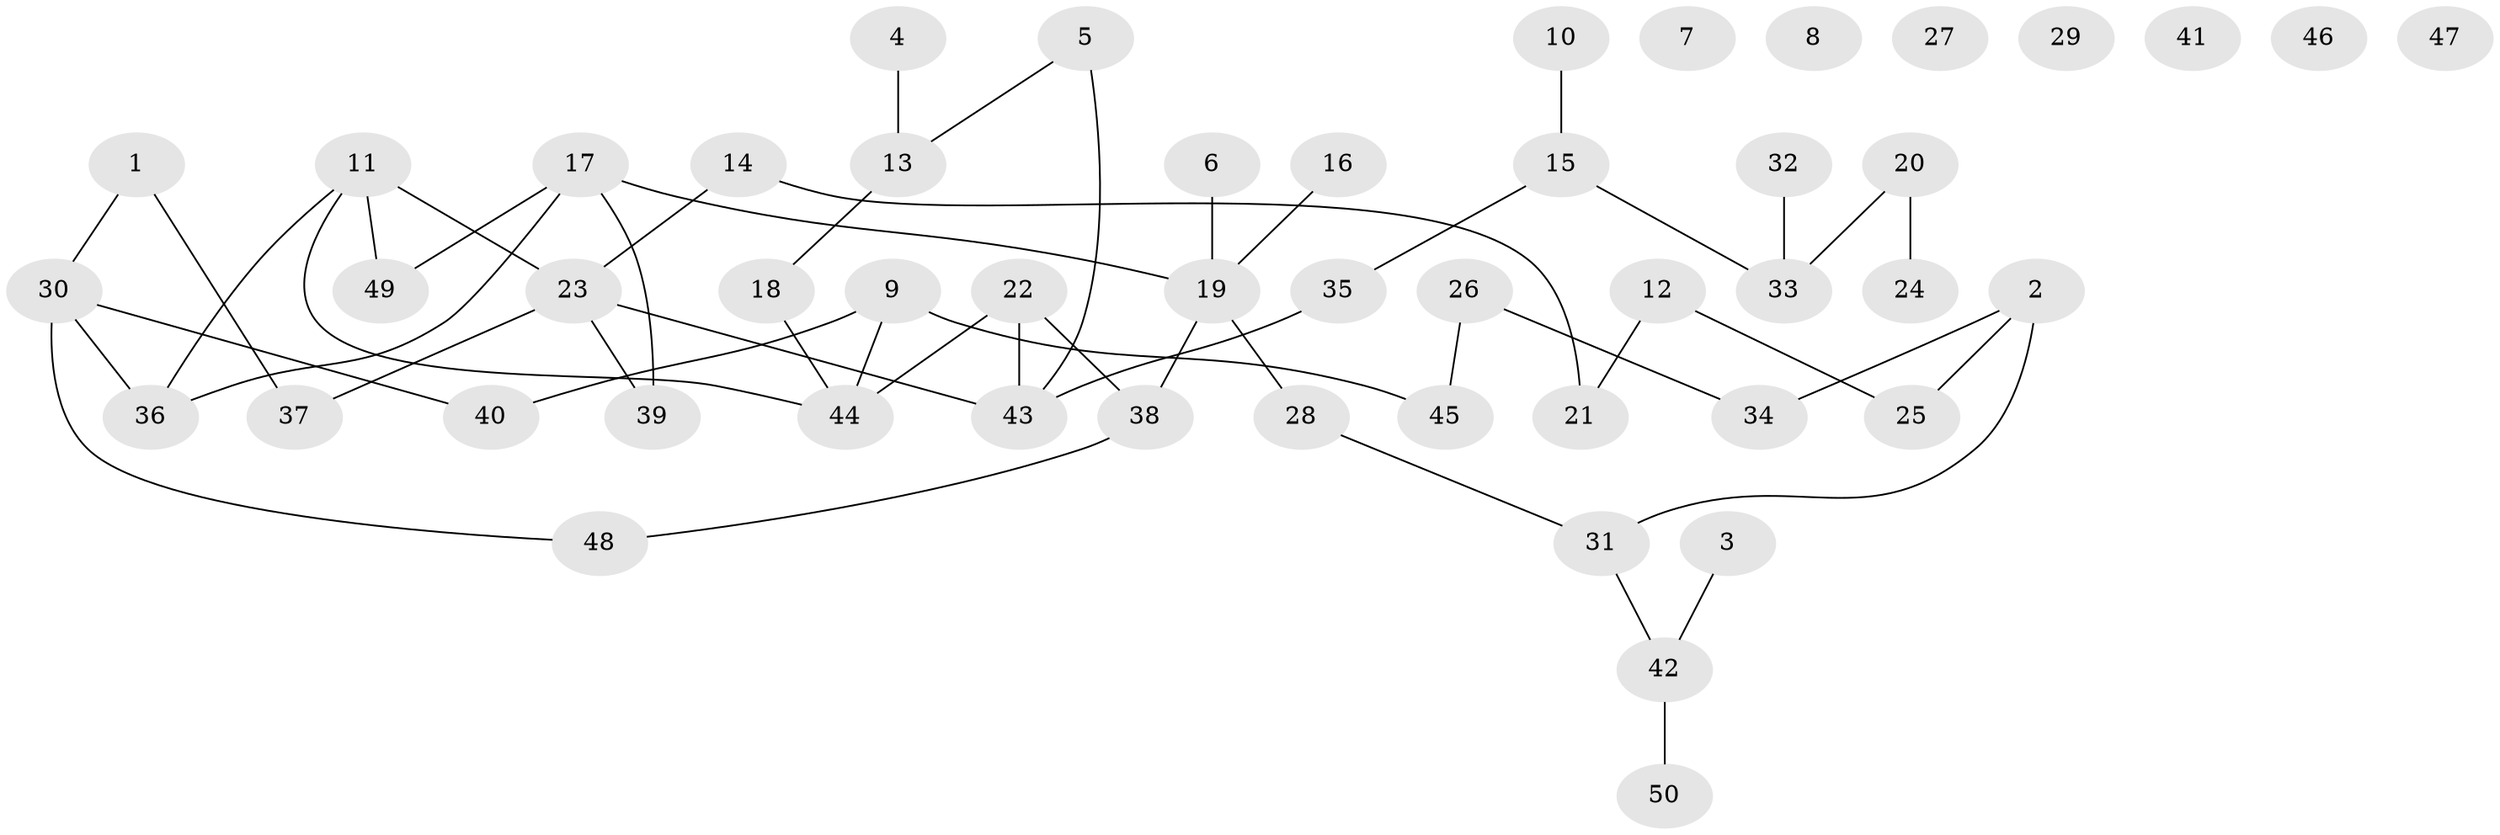 // Generated by graph-tools (version 1.1) at 2025/00/03/09/25 03:00:48]
// undirected, 50 vertices, 52 edges
graph export_dot {
graph [start="1"]
  node [color=gray90,style=filled];
  1;
  2;
  3;
  4;
  5;
  6;
  7;
  8;
  9;
  10;
  11;
  12;
  13;
  14;
  15;
  16;
  17;
  18;
  19;
  20;
  21;
  22;
  23;
  24;
  25;
  26;
  27;
  28;
  29;
  30;
  31;
  32;
  33;
  34;
  35;
  36;
  37;
  38;
  39;
  40;
  41;
  42;
  43;
  44;
  45;
  46;
  47;
  48;
  49;
  50;
  1 -- 30;
  1 -- 37;
  2 -- 25;
  2 -- 31;
  2 -- 34;
  3 -- 42;
  4 -- 13;
  5 -- 13;
  5 -- 43;
  6 -- 19;
  9 -- 40;
  9 -- 44;
  9 -- 45;
  10 -- 15;
  11 -- 23;
  11 -- 36;
  11 -- 44;
  11 -- 49;
  12 -- 21;
  12 -- 25;
  13 -- 18;
  14 -- 21;
  14 -- 23;
  15 -- 33;
  15 -- 35;
  16 -- 19;
  17 -- 19;
  17 -- 36;
  17 -- 39;
  17 -- 49;
  18 -- 44;
  19 -- 28;
  19 -- 38;
  20 -- 24;
  20 -- 33;
  22 -- 38;
  22 -- 43;
  22 -- 44;
  23 -- 37;
  23 -- 39;
  23 -- 43;
  26 -- 34;
  26 -- 45;
  28 -- 31;
  30 -- 36;
  30 -- 40;
  30 -- 48;
  31 -- 42;
  32 -- 33;
  35 -- 43;
  38 -- 48;
  42 -- 50;
}
